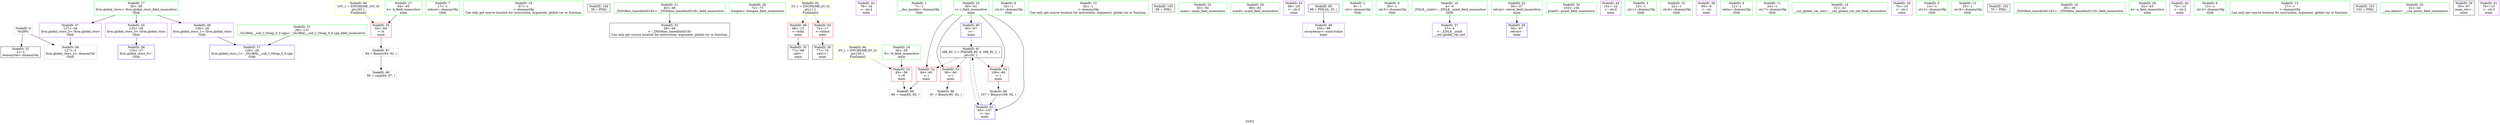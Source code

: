 digraph "SVFG" {
	label="SVFG";

	Node0x55cba52a9370 [shape=record,color=grey,label="{NodeID: 0\nNullPtr}"];
	Node0x55cba52a9370 -> Node0x55cba52bab20[style=solid];
	Node0x55cba52a9370 -> Node0x55cba52bd1b0[style=solid];
	Node0x55cba52bf190 [shape=record,color=grey,label="{NodeID: 90\n95 = cmp(94, 67, )\n}"];
	Node0x55cba52b7d10 [shape=record,color=green,label="{NodeID: 7\n17\<--1\nstdout\<--dummyObj\nGlob }"];
	Node0x55cba52b9a10 [shape=record,color=green,label="{NodeID: 14\n67\<--1\n\<--dummyObj\nCan only get source location for instruction, argument, global var or function.}"];
	Node0x55cba52c5a70 [shape=record,color=black,label="{NodeID: 104\n38 = PHI()\n}"];
	Node0x55cba52ba110 [shape=record,color=green,label="{NodeID: 21\n40\<--46\n_ZNSt8ios_base4InitD1Ev\<--_ZNSt8ios_base4InitD1Ev_field_insensitive\n}"];
	Node0x55cba52ba110 -> Node0x55cba52bac20[style=solid];
	Node0x55cba52ba720 [shape=record,color=green,label="{NodeID: 28\n72\<--73\nfreopen\<--freopen_field_insensitive\n}"];
	Node0x55cba52badf0 [shape=record,color=black,label="{NodeID: 35\n71\<--68\ncall\<--\nmain\n}"];
	Node0x55cba52bb3a0 [shape=record,color=purple,label="{NodeID: 42\n78\<--18\n\<--.str.4\nmain\n}"];
	Node0x55cba52bca00 [shape=record,color=red,label="{NodeID: 49\n68\<--12\n\<--stdin\nmain\n}"];
	Node0x55cba52bca00 -> Node0x55cba52badf0[style=solid];
	Node0x55cba52bcfb0 [shape=record,color=blue,label="{NodeID: 56\n125\<--27\nllvm.global_ctors_0\<--\nGlob }"];
	Node0x55cba52b82f0 [shape=record,color=green,label="{NodeID: 1\n7\<--1\n__dso_handle\<--dummyObj\nGlob }"];
	Node0x55cba52c1480 [shape=record,color=black,label="{NodeID: 91\nMR_8V_3 = PHI(MR_8V_4, MR_8V_2, )\npts\{61 \}\n}"];
	Node0x55cba52c1480 -> Node0x55cba52bcc70[style=dashed];
	Node0x55cba52c1480 -> Node0x55cba52bcd40[style=dashed];
	Node0x55cba52c1480 -> Node0x55cba52bce10[style=dashed];
	Node0x55cba52c1480 -> Node0x55cba52bd450[style=dashed];
	Node0x55cba52b7da0 [shape=record,color=green,label="{NodeID: 8\n18\<--1\n.str.4\<--dummyObj\nGlob }"];
	Node0x55cba52b9b10 [shape=record,color=green,label="{NodeID: 15\n92\<--1\n\<--dummyObj\nCan only get source location for instruction, argument, global var or function.}"];
	Node0x55cba52c5b70 [shape=record,color=black,label="{NodeID: 105\n89 = PHI()\n}"];
	Node0x55cba52ba210 [shape=record,color=green,label="{NodeID: 22\n53\<--54\nmain\<--main_field_insensitive\n}"];
	Node0x55cba52ba820 [shape=record,color=green,label="{NodeID: 29\n80\<--81\nscanf\<--scanf_field_insensitive\n}"];
	Node0x55cba52baec0 [shape=record,color=black,label="{NodeID: 36\n77\<--74\ncall1\<--\nmain\n}"];
	Node0x55cba52bb470 [shape=record,color=purple,label="{NodeID: 43\n88\<--20\n\<--.str.5\nmain\n}"];
	Node0x55cba52bcad0 [shape=record,color=red,label="{NodeID: 50\n74\<--17\n\<--stdout\nmain\n}"];
	Node0x55cba52bcad0 -> Node0x55cba52baec0[style=solid];
	Node0x55cba52bd0b0 [shape=record,color=blue,label="{NodeID: 57\n126\<--28\nllvm.global_ctors_1\<--_GLOBAL__sub_I_Ostap_0_0.cpp\nGlob }"];
	Node0x55cba51713c0 [shape=record,color=black,label="{NodeID: 85\n99 = PHI(24, 25, )\n}"];
	Node0x55cba51713c0 -> Node0x55cba52bc930[style=solid];
	Node0x55cba52b8380 [shape=record,color=green,label="{NodeID: 2\n8\<--1\n.str\<--dummyObj\nGlob }"];
	Node0x55cba52c1980 [shape=record,color=yellow,style=double,label="{NodeID: 92\n2V_1 = ENCHI(MR_2V_0)\npts\{1 \}\nFun[main]}"];
	Node0x55cba52c1980 -> Node0x55cba52bca00[style=dashed];
	Node0x55cba52c1980 -> Node0x55cba52bcad0[style=dashed];
	Node0x55cba52b7e70 [shape=record,color=green,label="{NodeID: 9\n20\<--1\n.str.5\<--dummyObj\nGlob }"];
	Node0x55cba52b9c10 [shape=record,color=green,label="{NodeID: 16\n4\<--6\n_ZStL8__ioinit\<--_ZStL8__ioinit_field_insensitive\nGlob }"];
	Node0x55cba52b9c10 -> Node0x55cba52baf90[style=solid];
	Node0x55cba52ba310 [shape=record,color=green,label="{NodeID: 23\n56\<--57\nretval\<--retval_field_insensitive\nmain\n}"];
	Node0x55cba52ba310 -> Node0x55cba52bd2b0[style=solid];
	Node0x55cba52ba920 [shape=record,color=green,label="{NodeID: 30\n103\<--104\nprintf\<--printf_field_insensitive\n}"];
	Node0x55cba52baf90 [shape=record,color=purple,label="{NodeID: 37\n37\<--4\n\<--_ZStL8__ioinit\n__cxx_global_var_init\n}"];
	Node0x55cba52bb540 [shape=record,color=purple,label="{NodeID: 44\n101\<--22\n\<--.str.6\nmain\n}"];
	Node0x55cba52bcba0 [shape=record,color=red,label="{NodeID: 51\n85\<--58\n\<--N\nmain\n}"];
	Node0x55cba52bcba0 -> Node0x55cba52bf010[style=solid];
	Node0x55cba52bd1b0 [shape=record,color=blue, style = dotted,label="{NodeID: 58\n127\<--3\nllvm.global_ctors_2\<--dummyVal\nGlob }"];
	Node0x55cba52beb90 [shape=record,color=grey,label="{NodeID: 86\n91 = Binary(90, 92, )\n}"];
	Node0x55cba52b8410 [shape=record,color=green,label="{NodeID: 3\n10\<--1\n.str.1\<--dummyObj\nGlob }"];
	Node0x55cba52b96d0 [shape=record,color=green,label="{NodeID: 10\n22\<--1\n.str.6\<--dummyObj\nGlob }"];
	Node0x55cba52b9d10 [shape=record,color=green,label="{NodeID: 17\n26\<--30\nllvm.global_ctors\<--llvm.global_ctors_field_insensitive\nGlob }"];
	Node0x55cba52b9d10 -> Node0x55cba52bb610[style=solid];
	Node0x55cba52b9d10 -> Node0x55cba52bb710[style=solid];
	Node0x55cba52b9d10 -> Node0x55cba52bb810[style=solid];
	Node0x55cba52ba3e0 [shape=record,color=green,label="{NodeID: 24\n58\<--59\nN\<--N_field_insensitive\nmain\n}"];
	Node0x55cba52ba3e0 -> Node0x55cba52bcba0[style=solid];
	Node0x55cba52baa20 [shape=record,color=green,label="{NodeID: 31\n28\<--121\n_GLOBAL__sub_I_Ostap_0_0.cpp\<--_GLOBAL__sub_I_Ostap_0_0.cpp_field_insensitive\n}"];
	Node0x55cba52baa20 -> Node0x55cba52bd0b0[style=solid];
	Node0x55cba52bb060 [shape=record,color=purple,label="{NodeID: 38\n69\<--8\n\<--.str\nmain\n}"];
	Node0x55cba52bb610 [shape=record,color=purple,label="{NodeID: 45\n125\<--26\nllvm.global_ctors_0\<--llvm.global_ctors\nGlob }"];
	Node0x55cba52bb610 -> Node0x55cba52bcfb0[style=solid];
	Node0x55cba52bcc70 [shape=record,color=red,label="{NodeID: 52\n84\<--60\n\<--i\nmain\n}"];
	Node0x55cba52bcc70 -> Node0x55cba52bf010[style=solid];
	Node0x55cba52bd2b0 [shape=record,color=blue,label="{NodeID: 59\n56\<--67\nretval\<--\nmain\n}"];
	Node0x55cba52bed10 [shape=record,color=grey,label="{NodeID: 87\n94 = Binary(93, 92, )\n}"];
	Node0x55cba52bed10 -> Node0x55cba52bf190[style=solid];
	Node0x55cba52a9400 [shape=record,color=green,label="{NodeID: 4\n12\<--1\nstdin\<--dummyObj\nGlob }"];
	Node0x55cba52c2580 [shape=record,color=yellow,style=double,label="{NodeID: 94\n6V_1 = ENCHI(MR_6V_0)\npts\{59 \}\nFun[main]}"];
	Node0x55cba52c2580 -> Node0x55cba52bcba0[style=dashed];
	Node0x55cba52b97a0 [shape=record,color=green,label="{NodeID: 11\n24\<--1\n.str.7\<--dummyObj\nGlob }"];
	Node0x55cba52b9e10 [shape=record,color=green,label="{NodeID: 18\n31\<--32\n__cxx_global_var_init\<--__cxx_global_var_init_field_insensitive\n}"];
	Node0x55cba52ba4b0 [shape=record,color=green,label="{NodeID: 25\n60\<--61\ni\<--i_field_insensitive\nmain\n}"];
	Node0x55cba52ba4b0 -> Node0x55cba52bcc70[style=solid];
	Node0x55cba52ba4b0 -> Node0x55cba52bcd40[style=solid];
	Node0x55cba52ba4b0 -> Node0x55cba52bce10[style=solid];
	Node0x55cba52ba4b0 -> Node0x55cba52bd380[style=solid];
	Node0x55cba52ba4b0 -> Node0x55cba52bd450[style=solid];
	Node0x55cba52bab20 [shape=record,color=black,label="{NodeID: 32\n2\<--3\ndummyVal\<--dummyVal\n}"];
	Node0x55cba52bb130 [shape=record,color=purple,label="{NodeID: 39\n70\<--10\n\<--.str.1\nmain\n}"];
	Node0x55cba52bb710 [shape=record,color=purple,label="{NodeID: 46\n126\<--26\nllvm.global_ctors_1\<--llvm.global_ctors\nGlob }"];
	Node0x55cba52bb710 -> Node0x55cba52bd0b0[style=solid];
	Node0x55cba52bcd40 [shape=record,color=red,label="{NodeID: 53\n90\<--60\n\<--i\nmain\n}"];
	Node0x55cba52bcd40 -> Node0x55cba52beb90[style=solid];
	Node0x55cba52bd380 [shape=record,color=blue,label="{NodeID: 60\n60\<--67\ni\<--\nmain\n}"];
	Node0x55cba52bd380 -> Node0x55cba52c1480[style=dashed];
	Node0x55cba52bee90 [shape=record,color=grey,label="{NodeID: 88\n107 = Binary(106, 92, )\n}"];
	Node0x55cba52bee90 -> Node0x55cba52bd450[style=solid];
	Node0x55cba52a9490 [shape=record,color=green,label="{NodeID: 5\n13\<--1\n.str.2\<--dummyObj\nGlob }"];
	Node0x55cba52b9870 [shape=record,color=green,label="{NodeID: 12\n25\<--1\n.str.8\<--dummyObj\nGlob }"];
	Node0x55cba52c66d0 [shape=record,color=black,label="{NodeID: 102\n79 = PHI()\n}"];
	Node0x55cba52b9f10 [shape=record,color=green,label="{NodeID: 19\n35\<--36\n_ZNSt8ios_base4InitC1Ev\<--_ZNSt8ios_base4InitC1Ev_field_insensitive\n}"];
	Node0x55cba52ba580 [shape=record,color=green,label="{NodeID: 26\n62\<--63\na\<--a_field_insensitive\nmain\n}"];
	Node0x55cba52bac20 [shape=record,color=black,label="{NodeID: 33\n39\<--40\n\<--_ZNSt8ios_base4InitD1Ev\nCan only get source location for instruction, argument, global var or function.}"];
	Node0x55cba52bb200 [shape=record,color=purple,label="{NodeID: 40\n75\<--13\n\<--.str.2\nmain\n}"];
	Node0x55cba52bb810 [shape=record,color=purple,label="{NodeID: 47\n127\<--26\nllvm.global_ctors_2\<--llvm.global_ctors\nGlob }"];
	Node0x55cba52bb810 -> Node0x55cba52bd1b0[style=solid];
	Node0x55cba52bce10 [shape=record,color=red,label="{NodeID: 54\n106\<--60\n\<--i\nmain\n}"];
	Node0x55cba52bce10 -> Node0x55cba52bee90[style=solid];
	Node0x55cba52bd450 [shape=record,color=blue,label="{NodeID: 61\n60\<--107\ni\<--inc\nmain\n}"];
	Node0x55cba52bd450 -> Node0x55cba52c1480[style=dashed];
	Node0x55cba52bf010 [shape=record,color=grey,label="{NodeID: 89\n86 = cmp(84, 85, )\n}"];
	Node0x55cba52a9520 [shape=record,color=green,label="{NodeID: 6\n15\<--1\n.str.3\<--dummyObj\nGlob }"];
	Node0x55cba52bb8e0 [shape=record,color=yellow,style=double,label="{NodeID: 96\n10V_1 = ENCHI(MR_10V_0)\npts\{65 \}\nFun[main]}"];
	Node0x55cba52bb8e0 -> Node0x55cba52bcee0[style=dashed];
	Node0x55cba52b9940 [shape=record,color=green,label="{NodeID: 13\n27\<--1\n\<--dummyObj\nCan only get source location for instruction, argument, global var or function.}"];
	Node0x55cba52c5970 [shape=record,color=black,label="{NodeID: 103\n102 = PHI()\n}"];
	Node0x55cba52ba010 [shape=record,color=green,label="{NodeID: 20\n41\<--42\n__cxa_atexit\<--__cxa_atexit_field_insensitive\n}"];
	Node0x55cba52ba650 [shape=record,color=green,label="{NodeID: 27\n64\<--65\nb\<--b_field_insensitive\nmain\n}"];
	Node0x55cba52ba650 -> Node0x55cba52bcee0[style=solid];
	Node0x55cba52bad20 [shape=record,color=black,label="{NodeID: 34\n55\<--67\nmain_ret\<--\nmain\n}"];
	Node0x55cba52bb2d0 [shape=record,color=purple,label="{NodeID: 41\n76\<--15\n\<--.str.3\nmain\n}"];
	Node0x55cba52bc930 [shape=record,color=purple,label="{NodeID: 48\n100\<--99\narraydecay\<--cond-lvalue\nmain\n}"];
	Node0x55cba52bcee0 [shape=record,color=red,label="{NodeID: 55\n93\<--64\n\<--b\nmain\n}"];
	Node0x55cba52bcee0 -> Node0x55cba52bed10[style=solid];
}

